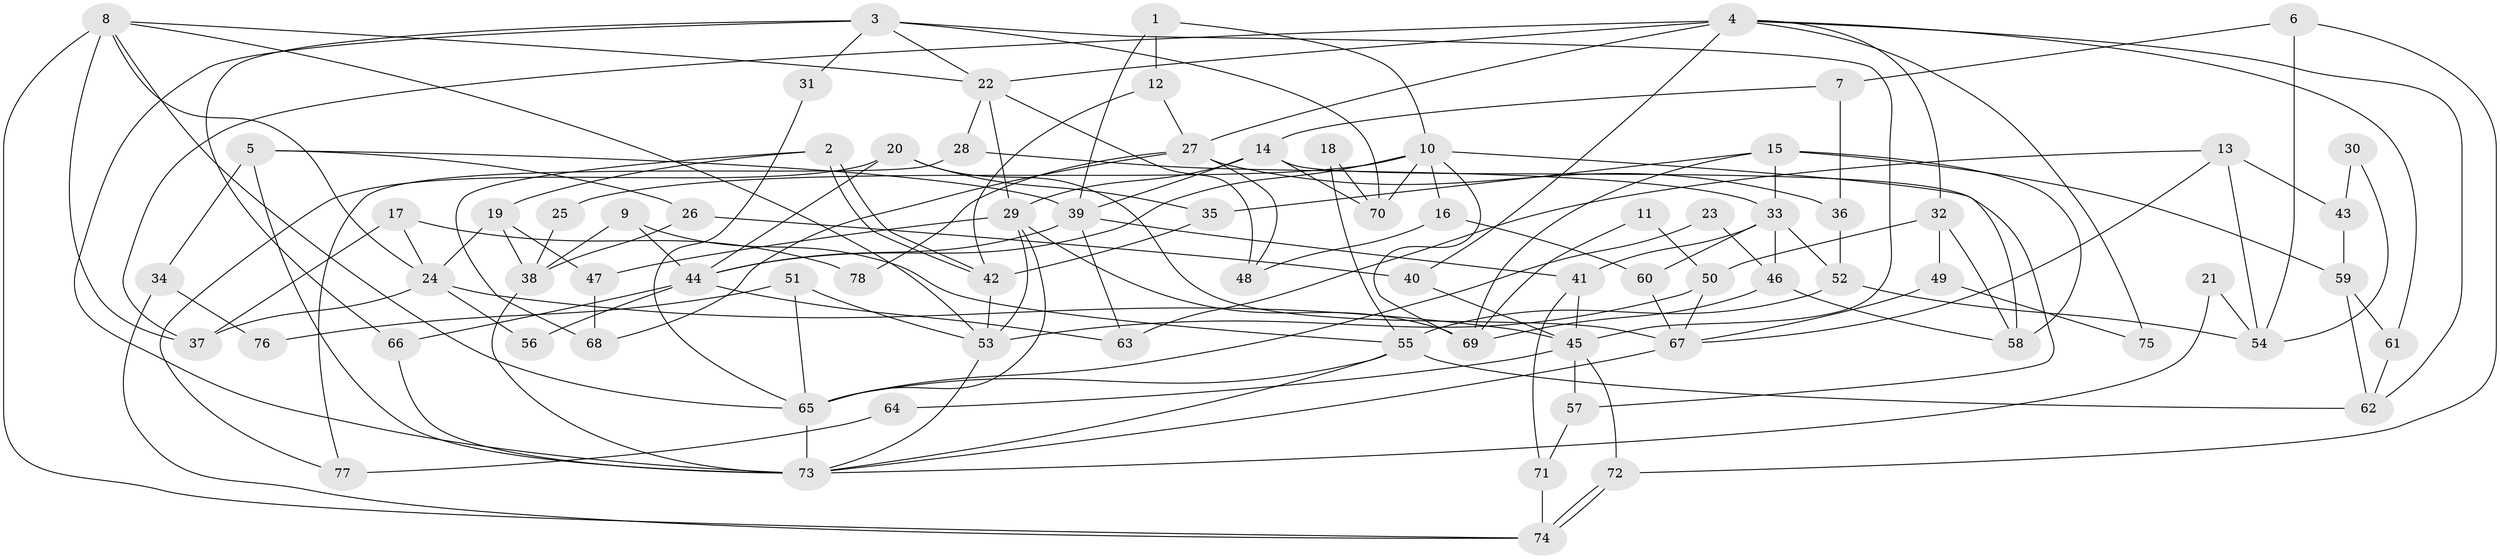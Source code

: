 // coarse degree distribution, {4: 0.07692307692307693, 6: 0.15384615384615385, 7: 0.15384615384615385, 8: 0.11538461538461539, 13: 0.038461538461538464, 12: 0.07692307692307693, 10: 0.038461538461538464, 5: 0.07692307692307693, 9: 0.038461538461538464, 2: 0.15384615384615385, 3: 0.07692307692307693}
// Generated by graph-tools (version 1.1) at 2025/51/03/04/25 22:51:13]
// undirected, 78 vertices, 156 edges
graph export_dot {
  node [color=gray90,style=filled];
  1;
  2;
  3;
  4;
  5;
  6;
  7;
  8;
  9;
  10;
  11;
  12;
  13;
  14;
  15;
  16;
  17;
  18;
  19;
  20;
  21;
  22;
  23;
  24;
  25;
  26;
  27;
  28;
  29;
  30;
  31;
  32;
  33;
  34;
  35;
  36;
  37;
  38;
  39;
  40;
  41;
  42;
  43;
  44;
  45;
  46;
  47;
  48;
  49;
  50;
  51;
  52;
  53;
  54;
  55;
  56;
  57;
  58;
  59;
  60;
  61;
  62;
  63;
  64;
  65;
  66;
  67;
  68;
  69;
  70;
  71;
  72;
  73;
  74;
  75;
  76;
  77;
  78;
  1 -- 10;
  1 -- 39;
  1 -- 12;
  2 -- 42;
  2 -- 42;
  2 -- 19;
  2 -- 68;
  3 -- 45;
  3 -- 73;
  3 -- 22;
  3 -- 31;
  3 -- 66;
  3 -- 70;
  4 -- 27;
  4 -- 22;
  4 -- 32;
  4 -- 37;
  4 -- 40;
  4 -- 61;
  4 -- 62;
  4 -- 75;
  5 -- 26;
  5 -- 39;
  5 -- 34;
  5 -- 73;
  6 -- 7;
  6 -- 54;
  6 -- 72;
  7 -- 36;
  7 -- 14;
  8 -- 24;
  8 -- 22;
  8 -- 37;
  8 -- 53;
  8 -- 65;
  8 -- 74;
  9 -- 55;
  9 -- 44;
  9 -- 38;
  10 -- 70;
  10 -- 69;
  10 -- 16;
  10 -- 25;
  10 -- 44;
  10 -- 58;
  11 -- 50;
  11 -- 69;
  12 -- 42;
  12 -- 27;
  13 -- 63;
  13 -- 67;
  13 -- 43;
  13 -- 54;
  14 -- 39;
  14 -- 29;
  14 -- 57;
  14 -- 70;
  15 -- 58;
  15 -- 33;
  15 -- 35;
  15 -- 59;
  15 -- 69;
  16 -- 48;
  16 -- 60;
  17 -- 37;
  17 -- 24;
  17 -- 78;
  18 -- 55;
  18 -- 70;
  19 -- 24;
  19 -- 38;
  19 -- 47;
  20 -- 44;
  20 -- 35;
  20 -- 67;
  20 -- 77;
  21 -- 54;
  21 -- 73;
  22 -- 29;
  22 -- 28;
  22 -- 48;
  23 -- 65;
  23 -- 46;
  24 -- 45;
  24 -- 37;
  24 -- 56;
  25 -- 38;
  26 -- 40;
  26 -- 38;
  27 -- 68;
  27 -- 36;
  27 -- 48;
  27 -- 78;
  28 -- 33;
  28 -- 77;
  29 -- 65;
  29 -- 53;
  29 -- 47;
  29 -- 69;
  30 -- 43;
  30 -- 54;
  31 -- 65;
  32 -- 50;
  32 -- 49;
  32 -- 58;
  33 -- 60;
  33 -- 46;
  33 -- 41;
  33 -- 52;
  34 -- 74;
  34 -- 76;
  35 -- 42;
  36 -- 52;
  38 -- 73;
  39 -- 41;
  39 -- 44;
  39 -- 63;
  40 -- 45;
  41 -- 71;
  41 -- 45;
  42 -- 53;
  43 -- 59;
  44 -- 66;
  44 -- 56;
  44 -- 63;
  45 -- 72;
  45 -- 57;
  45 -- 64;
  46 -- 58;
  46 -- 69;
  47 -- 68;
  49 -- 67;
  49 -- 75;
  50 -- 67;
  50 -- 53;
  51 -- 65;
  51 -- 53;
  51 -- 76;
  52 -- 55;
  52 -- 54;
  53 -- 73;
  55 -- 73;
  55 -- 62;
  55 -- 65;
  57 -- 71;
  59 -- 61;
  59 -- 62;
  60 -- 67;
  61 -- 62;
  64 -- 77;
  65 -- 73;
  66 -- 73;
  67 -- 73;
  71 -- 74;
  72 -- 74;
  72 -- 74;
}
